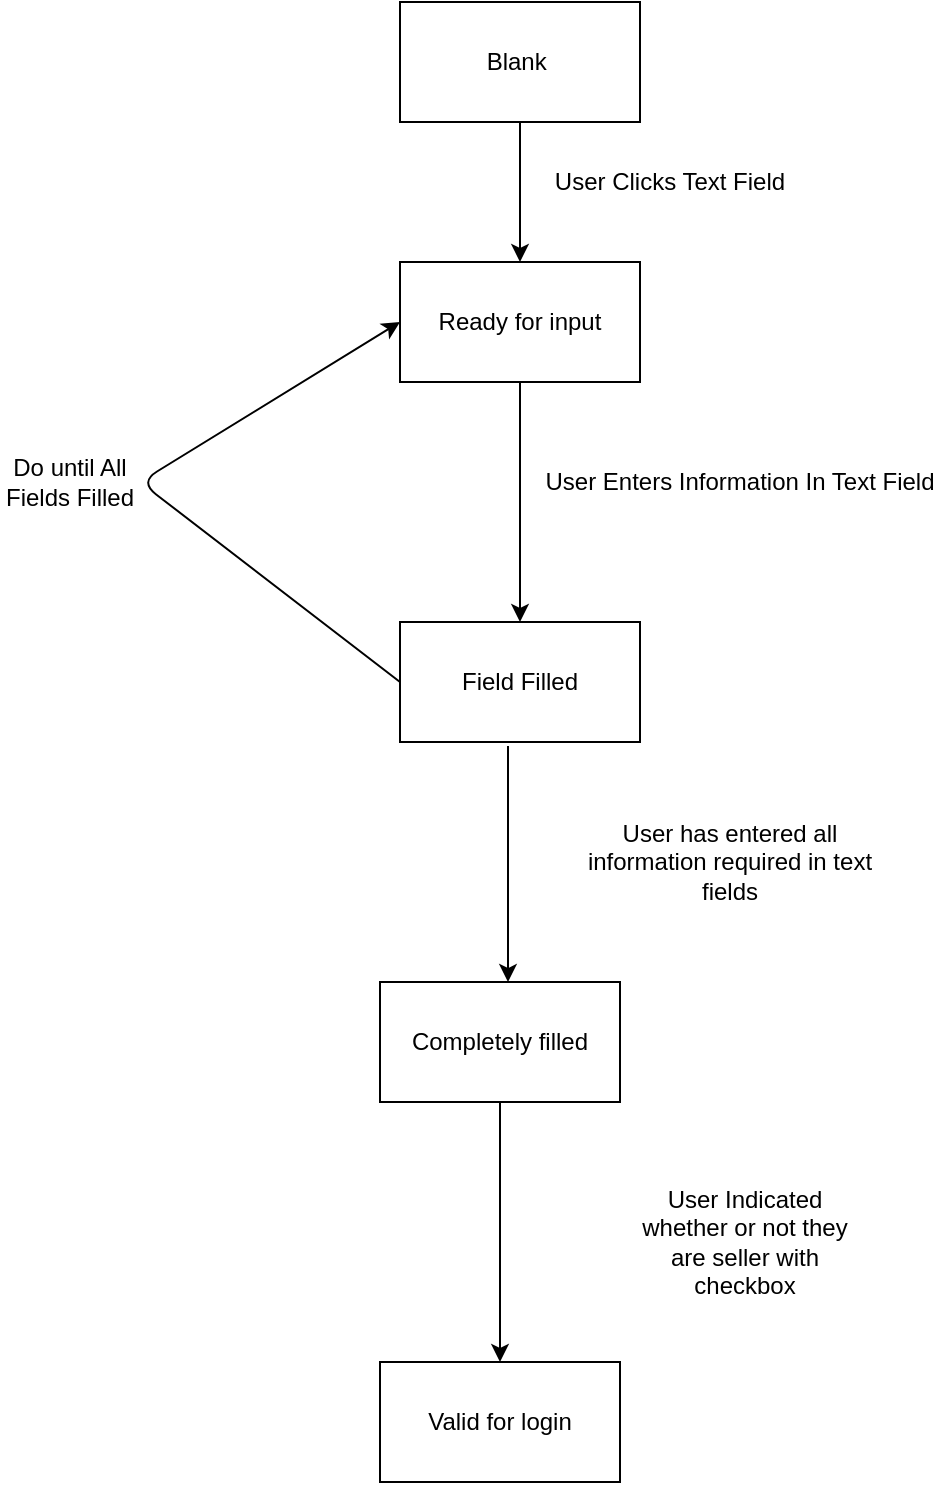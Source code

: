 <mxfile version="14.4.3" type="device"><diagram id="6SHeJwLGX9zJEZFb1kzG" name="Page-1"><mxGraphModel dx="1422" dy="862" grid="1" gridSize="10" guides="1" tooltips="1" connect="1" arrows="1" fold="1" page="1" pageScale="1" pageWidth="850" pageHeight="1100" math="0" shadow="0"><root><mxCell id="0"/><mxCell id="1" parent="0"/><mxCell id="OXRE4HS9-fY8NA76zHpX-1" value="Blank&amp;nbsp;" style="rounded=0;whiteSpace=wrap;html=1;" vertex="1" parent="1"><mxGeometry x="270" y="60" width="120" height="60" as="geometry"/></mxCell><mxCell id="OXRE4HS9-fY8NA76zHpX-2" value="" style="endArrow=classic;html=1;exitX=0.5;exitY=1;exitDx=0;exitDy=0;" edge="1" parent="1" source="OXRE4HS9-fY8NA76zHpX-1"><mxGeometry width="50" height="50" relative="1" as="geometry"><mxPoint x="310" y="210" as="sourcePoint"/><mxPoint x="330" y="190" as="targetPoint"/></mxGeometry></mxCell><mxCell id="OXRE4HS9-fY8NA76zHpX-3" value="User Clicks Text Field" style="text;html=1;strokeColor=none;fillColor=none;align=center;verticalAlign=middle;whiteSpace=wrap;rounded=0;" vertex="1" parent="1"><mxGeometry x="340" y="140" width="130" height="20" as="geometry"/></mxCell><mxCell id="OXRE4HS9-fY8NA76zHpX-4" value="Ready for input" style="rounded=0;whiteSpace=wrap;html=1;" vertex="1" parent="1"><mxGeometry x="270" y="190" width="120" height="60" as="geometry"/></mxCell><mxCell id="OXRE4HS9-fY8NA76zHpX-5" value="" style="endArrow=classic;html=1;exitX=0.5;exitY=1;exitDx=0;exitDy=0;" edge="1" parent="1" source="OXRE4HS9-fY8NA76zHpX-4"><mxGeometry width="50" height="50" relative="1" as="geometry"><mxPoint x="300" y="370" as="sourcePoint"/><mxPoint x="330" y="370" as="targetPoint"/></mxGeometry></mxCell><mxCell id="OXRE4HS9-fY8NA76zHpX-6" value="User Enters Information In Text Field" style="text;html=1;strokeColor=none;fillColor=none;align=center;verticalAlign=middle;whiteSpace=wrap;rounded=0;" vertex="1" parent="1"><mxGeometry x="340" y="290" width="200" height="20" as="geometry"/></mxCell><mxCell id="OXRE4HS9-fY8NA76zHpX-7" value="Field Filled" style="rounded=0;whiteSpace=wrap;html=1;" vertex="1" parent="1"><mxGeometry x="270" y="370" width="120" height="60" as="geometry"/></mxCell><mxCell id="OXRE4HS9-fY8NA76zHpX-8" value="" style="endArrow=classic;html=1;exitX=0;exitY=0.5;exitDx=0;exitDy=0;entryX=0;entryY=0.5;entryDx=0;entryDy=0;" edge="1" parent="1" source="OXRE4HS9-fY8NA76zHpX-7" target="OXRE4HS9-fY8NA76zHpX-4"><mxGeometry width="50" height="50" relative="1" as="geometry"><mxPoint x="190" y="350" as="sourcePoint"/><mxPoint x="240" y="300" as="targetPoint"/><Array as="points"><mxPoint x="140" y="300"/></Array></mxGeometry></mxCell><mxCell id="OXRE4HS9-fY8NA76zHpX-9" value="Do until All Fields Filled" style="text;html=1;strokeColor=none;fillColor=none;align=center;verticalAlign=middle;whiteSpace=wrap;rounded=0;" vertex="1" parent="1"><mxGeometry x="70" y="290" width="70" height="20" as="geometry"/></mxCell><mxCell id="OXRE4HS9-fY8NA76zHpX-10" value="" style="endArrow=classic;html=1;exitX=0.45;exitY=1.033;exitDx=0;exitDy=0;exitPerimeter=0;" edge="1" parent="1" source="OXRE4HS9-fY8NA76zHpX-7"><mxGeometry width="50" height="50" relative="1" as="geometry"><mxPoint x="320" y="510" as="sourcePoint"/><mxPoint x="324" y="550" as="targetPoint"/></mxGeometry></mxCell><mxCell id="OXRE4HS9-fY8NA76zHpX-11" value="User has entered all information required in text fields" style="text;html=1;strokeColor=none;fillColor=none;align=center;verticalAlign=middle;whiteSpace=wrap;rounded=0;" vertex="1" parent="1"><mxGeometry x="350" y="480" width="170" height="20" as="geometry"/></mxCell><mxCell id="OXRE4HS9-fY8NA76zHpX-12" value="Completely filled" style="rounded=0;whiteSpace=wrap;html=1;" vertex="1" parent="1"><mxGeometry x="260" y="550" width="120" height="60" as="geometry"/></mxCell><mxCell id="OXRE4HS9-fY8NA76zHpX-13" value="" style="endArrow=classic;html=1;exitX=0.5;exitY=1;exitDx=0;exitDy=0;" edge="1" parent="1" source="OXRE4HS9-fY8NA76zHpX-12"><mxGeometry width="50" height="50" relative="1" as="geometry"><mxPoint x="290" y="720" as="sourcePoint"/><mxPoint x="320" y="740" as="targetPoint"/></mxGeometry></mxCell><mxCell id="OXRE4HS9-fY8NA76zHpX-14" value="Valid for login" style="rounded=0;whiteSpace=wrap;html=1;" vertex="1" parent="1"><mxGeometry x="260" y="740" width="120" height="60" as="geometry"/></mxCell><mxCell id="OXRE4HS9-fY8NA76zHpX-15" value="User Indicated whether or not they are seller with checkbox" style="text;html=1;strokeColor=none;fillColor=none;align=center;verticalAlign=middle;whiteSpace=wrap;rounded=0;" vertex="1" parent="1"><mxGeometry x="385" y="670" width="115" height="20" as="geometry"/></mxCell></root></mxGraphModel></diagram></mxfile>